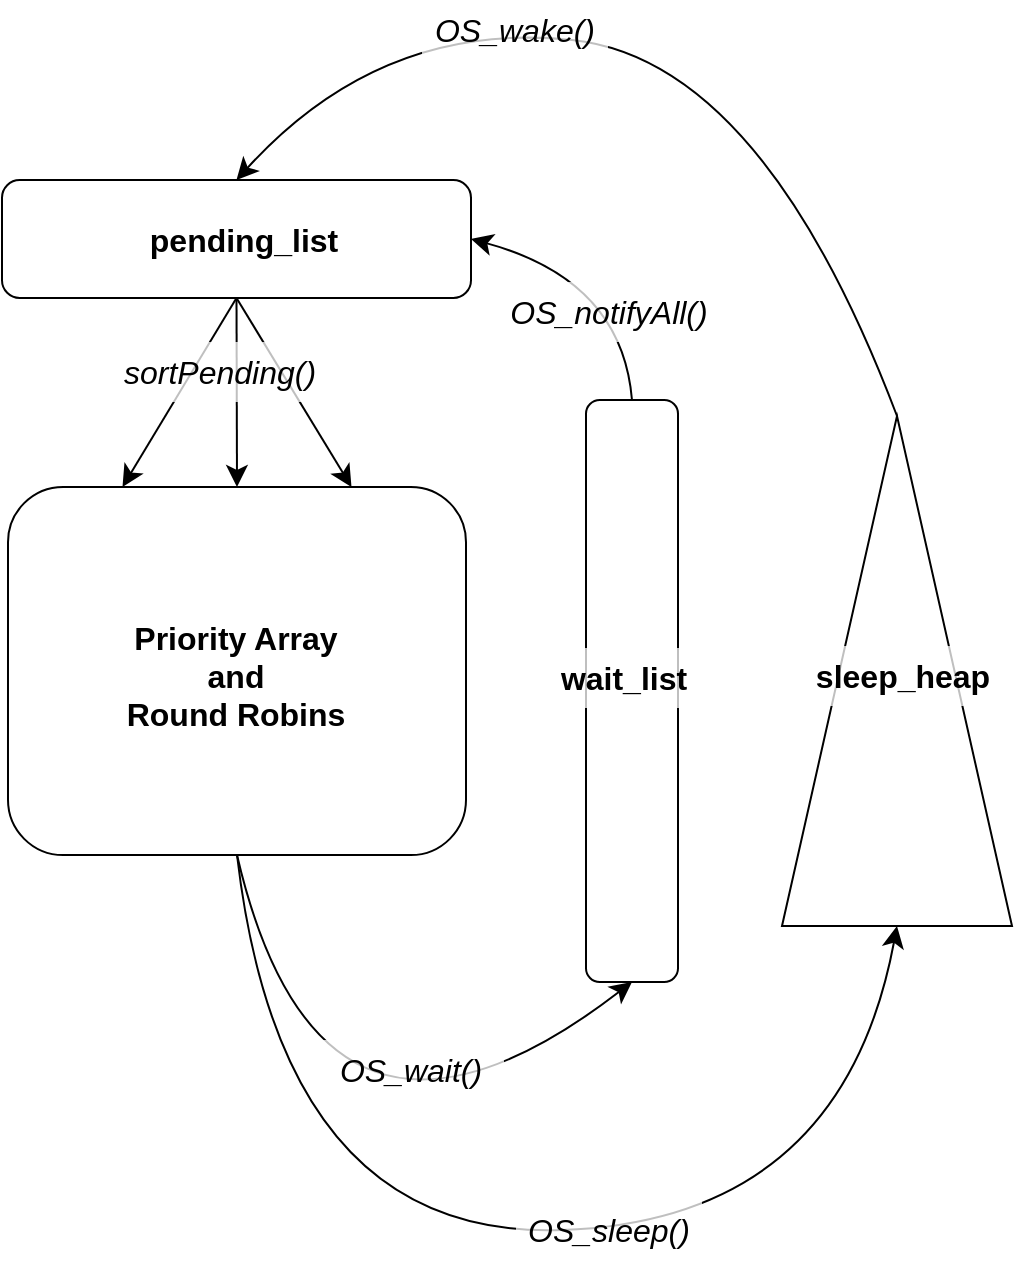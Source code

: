 <mxfile version="26.0.7">
  <diagram name="Page-1" id="V-oqWWwOyqvHbmN_96bf">
    <mxGraphModel dx="2787" dy="1996" grid="1" gridSize="10" guides="1" tooltips="1" connect="1" arrows="1" fold="1" page="0" pageScale="1" pageWidth="850" pageHeight="1100" math="0" shadow="0">
      <root>
        <mxCell id="0" />
        <mxCell id="1" parent="0" />
        <mxCell id="HsduzMEsnFrv9ZGrpt-6-28" value="" style="rounded=1;whiteSpace=wrap;html=1;" parent="1" vertex="1">
          <mxGeometry x="-1240" y="-1000" width="234.5" height="59" as="geometry" />
        </mxCell>
        <mxCell id="HsduzMEsnFrv9ZGrpt-6-29" value="" style="rounded=1;whiteSpace=wrap;html=1;" parent="1" vertex="1">
          <mxGeometry x="-948" y="-890" width="46" height="291" as="geometry" />
        </mxCell>
        <mxCell id="HsduzMEsnFrv9ZGrpt-6-33" value="pending_list" style="text;html=1;align=center;verticalAlign=middle;whiteSpace=wrap;rounded=0;fontSize=16;opacity=75;fillColor=default;fontStyle=1" parent="1" vertex="1">
          <mxGeometry x="-1149.5" y="-985.5" width="60" height="30" as="geometry" />
        </mxCell>
        <mxCell id="HsduzMEsnFrv9ZGrpt-6-35" value="wait_list" style="text;html=1;align=center;verticalAlign=middle;whiteSpace=wrap;rounded=0;fontSize=16;opacity=75;fillColor=default;fontStyle=1" parent="1" vertex="1">
          <mxGeometry x="-959" y="-766" width="60" height="30" as="geometry" />
        </mxCell>
        <mxCell id="HsduzMEsnFrv9ZGrpt-6-41" value="" style="curved=1;endArrow=classic;html=1;rounded=0;fontSize=12;startSize=8;endSize=8;entryX=0.5;entryY=1;entryDx=0;entryDy=0;exitX=0.5;exitY=1;exitDx=0;exitDy=0;" parent="1" edge="1" target="HsduzMEsnFrv9ZGrpt-6-29" source="BBeFIVTGwSGjwb9WCvwK-1">
          <mxGeometry width="50" height="50" relative="1" as="geometry">
            <mxPoint x="-1226" y="-443" as="sourcePoint" />
            <mxPoint x="-620" y="-593" as="targetPoint" />
            <Array as="points">
              <mxPoint x="-1080" y="-480" />
            </Array>
          </mxGeometry>
        </mxCell>
        <mxCell id="HsduzMEsnFrv9ZGrpt-6-42" value="OS_wait()" style="text;html=1;align=center;verticalAlign=middle;whiteSpace=wrap;rounded=0;fontSize=16;opacity=75;fillColor=default;fontStyle=2" parent="1" vertex="1">
          <mxGeometry x="-1082" y="-570" width="93" height="30" as="geometry" />
        </mxCell>
        <mxCell id="HsduzMEsnFrv9ZGrpt-6-44" value="" style="curved=1;endArrow=classic;html=1;rounded=0;fontSize=12;startSize=8;endSize=8;exitX=0.5;exitY=0;exitDx=0;exitDy=0;entryX=1;entryY=0.5;entryDx=0;entryDy=0;" parent="1" edge="1" target="HsduzMEsnFrv9ZGrpt-6-28" source="HsduzMEsnFrv9ZGrpt-6-29">
          <mxGeometry width="50" height="50" relative="1" as="geometry">
            <mxPoint x="-636" y="-904" as="sourcePoint" />
            <mxPoint x="-969" y="-994" as="targetPoint" />
            <Array as="points">
              <mxPoint x="-930" y="-950" />
            </Array>
          </mxGeometry>
        </mxCell>
        <mxCell id="HsduzMEsnFrv9ZGrpt-6-45" value="OS_notifyAll()" style="text;html=1;align=center;verticalAlign=middle;whiteSpace=wrap;rounded=0;fontSize=16;opacity=75;fillColor=default;fontStyle=2" parent="1" vertex="1">
          <mxGeometry x="-989" y="-949" width="105" height="30" as="geometry" />
        </mxCell>
        <mxCell id="HsduzMEsnFrv9ZGrpt-6-46" value="" style="endArrow=classic;html=1;rounded=0;fontSize=12;startSize=8;endSize=8;curved=1;exitX=0.5;exitY=1;exitDx=0;exitDy=0;entryX=0.25;entryY=0;entryDx=0;entryDy=0;" parent="1" edge="1" target="BBeFIVTGwSGjwb9WCvwK-1" source="HsduzMEsnFrv9ZGrpt-6-28">
          <mxGeometry width="50" height="50" relative="1" as="geometry">
            <mxPoint x="-1122" y="-935" as="sourcePoint" />
            <mxPoint x="-1173" y="-848" as="targetPoint" />
          </mxGeometry>
        </mxCell>
        <mxCell id="HsduzMEsnFrv9ZGrpt-6-47" value="" style="endArrow=classic;html=1;rounded=0;fontSize=12;startSize=8;endSize=8;curved=1;exitX=0.5;exitY=1;exitDx=0;exitDy=0;entryX=0.5;entryY=0;entryDx=0;entryDy=0;" parent="1" edge="1" target="BBeFIVTGwSGjwb9WCvwK-1" source="HsduzMEsnFrv9ZGrpt-6-28">
          <mxGeometry width="50" height="50" relative="1" as="geometry">
            <mxPoint x="-1121" y="-934" as="sourcePoint" />
            <mxPoint x="-1085" y="-847" as="targetPoint" />
          </mxGeometry>
        </mxCell>
        <mxCell id="HsduzMEsnFrv9ZGrpt-6-48" value="" style="endArrow=classic;html=1;rounded=0;fontSize=12;startSize=8;endSize=8;curved=1;exitX=0.5;exitY=1;exitDx=0;exitDy=0;entryX=0.75;entryY=0;entryDx=0;entryDy=0;" parent="1" edge="1" target="BBeFIVTGwSGjwb9WCvwK-1" source="HsduzMEsnFrv9ZGrpt-6-28">
          <mxGeometry width="50" height="50" relative="1" as="geometry">
            <mxPoint x="-1121" y="-934" as="sourcePoint" />
            <mxPoint x="-1039" y="-851" as="targetPoint" />
          </mxGeometry>
        </mxCell>
        <mxCell id="HsduzMEsnFrv9ZGrpt-6-49" value="sortPending()" style="text;html=1;align=center;verticalAlign=middle;whiteSpace=wrap;rounded=0;fontSize=16;opacity=75;fillColor=default;fontStyle=2" parent="1" vertex="1">
          <mxGeometry x="-1198" y="-919" width="133.5" height="30" as="geometry" />
        </mxCell>
        <mxCell id="HsduzMEsnFrv9ZGrpt-6-53" value="" style="triangle;whiteSpace=wrap;html=1;rotation=-90;" parent="1" vertex="1">
          <mxGeometry x="-920" y="-812" width="255" height="115" as="geometry" />
        </mxCell>
        <mxCell id="HsduzMEsnFrv9ZGrpt-6-54" value="sleep_heap" style="text;html=1;align=center;verticalAlign=middle;whiteSpace=wrap;rounded=0;fontSize=16;opacity=75;fillColor=default;fontStyle=1" parent="1" vertex="1">
          <mxGeometry x="-833" y="-767" width="87" height="30" as="geometry" />
        </mxCell>
        <mxCell id="HsduzMEsnFrv9ZGrpt-6-55" value="" style="curved=1;endArrow=classic;html=1;rounded=0;fontSize=12;startSize=8;endSize=8;entryX=0;entryY=0.5;entryDx=0;entryDy=0;exitX=0.5;exitY=1;exitDx=0;exitDy=0;" parent="1" edge="1" target="HsduzMEsnFrv9ZGrpt-6-53" source="BBeFIVTGwSGjwb9WCvwK-1">
          <mxGeometry width="50" height="50" relative="1" as="geometry">
            <mxPoint x="-1227" y="-435" as="sourcePoint" />
            <mxPoint x="-414" y="-617" as="targetPoint" />
            <Array as="points">
              <mxPoint x="-1100" y="-470" />
              <mxPoint x="-820" y="-480" />
            </Array>
          </mxGeometry>
        </mxCell>
        <mxCell id="HsduzMEsnFrv9ZGrpt-6-56" value="OS_sleep()" style="text;html=1;align=center;verticalAlign=middle;whiteSpace=wrap;rounded=0;fontSize=16;opacity=75;fillColor=default;fontStyle=2" parent="1" vertex="1">
          <mxGeometry x="-983" y="-490" width="93" height="30" as="geometry" />
        </mxCell>
        <mxCell id="HsduzMEsnFrv9ZGrpt-6-58" value="" style="curved=1;endArrow=classic;html=1;rounded=0;fontSize=12;startSize=8;endSize=8;entryX=0.5;entryY=0;entryDx=0;entryDy=0;exitX=1;exitY=0.5;exitDx=0;exitDy=0;" parent="1" edge="1" target="HsduzMEsnFrv9ZGrpt-6-28" source="HsduzMEsnFrv9ZGrpt-6-53">
          <mxGeometry width="50" height="50" relative="1" as="geometry">
            <mxPoint x="-419" y="-907" as="sourcePoint" />
            <mxPoint x="-1100" y="-1027" as="targetPoint" />
            <Array as="points">
              <mxPoint x="-860" y="-1060" />
              <mxPoint x="-1050" y="-1080" />
            </Array>
          </mxGeometry>
        </mxCell>
        <mxCell id="HsduzMEsnFrv9ZGrpt-6-57" value="OS_wake()" style="text;html=1;align=center;verticalAlign=middle;whiteSpace=wrap;rounded=0;fontSize=16;opacity=75;fillColor=default;fontStyle=2" parent="1" vertex="1">
          <mxGeometry x="-1030" y="-1090" width="93" height="30" as="geometry" />
        </mxCell>
        <mxCell id="BBeFIVTGwSGjwb9WCvwK-1" value="" style="rounded=1;whiteSpace=wrap;html=1;" vertex="1" parent="1">
          <mxGeometry x="-1237" y="-846.5" width="229" height="184" as="geometry" />
        </mxCell>
        <mxCell id="BBeFIVTGwSGjwb9WCvwK-2" value="Priority Array&lt;div&gt;and&lt;/div&gt;&lt;div&gt;Round Robins&lt;/div&gt;" style="text;html=1;align=center;verticalAlign=middle;whiteSpace=wrap;rounded=0;fontSize=16;fontStyle=1" vertex="1" parent="1">
          <mxGeometry x="-1190.75" y="-783.75" width="136" height="63.5" as="geometry" />
        </mxCell>
        <mxCell id="BBeFIVTGwSGjwb9WCvwK-4" style="edgeStyle=none;curved=1;rounded=0;orthogonalLoop=1;jettySize=auto;html=1;exitX=0.75;exitY=1;exitDx=0;exitDy=0;fontSize=12;startSize=8;endSize=8;" edge="1" parent="1" source="HsduzMEsnFrv9ZGrpt-6-56" target="HsduzMEsnFrv9ZGrpt-6-56">
          <mxGeometry relative="1" as="geometry" />
        </mxCell>
      </root>
    </mxGraphModel>
  </diagram>
</mxfile>
